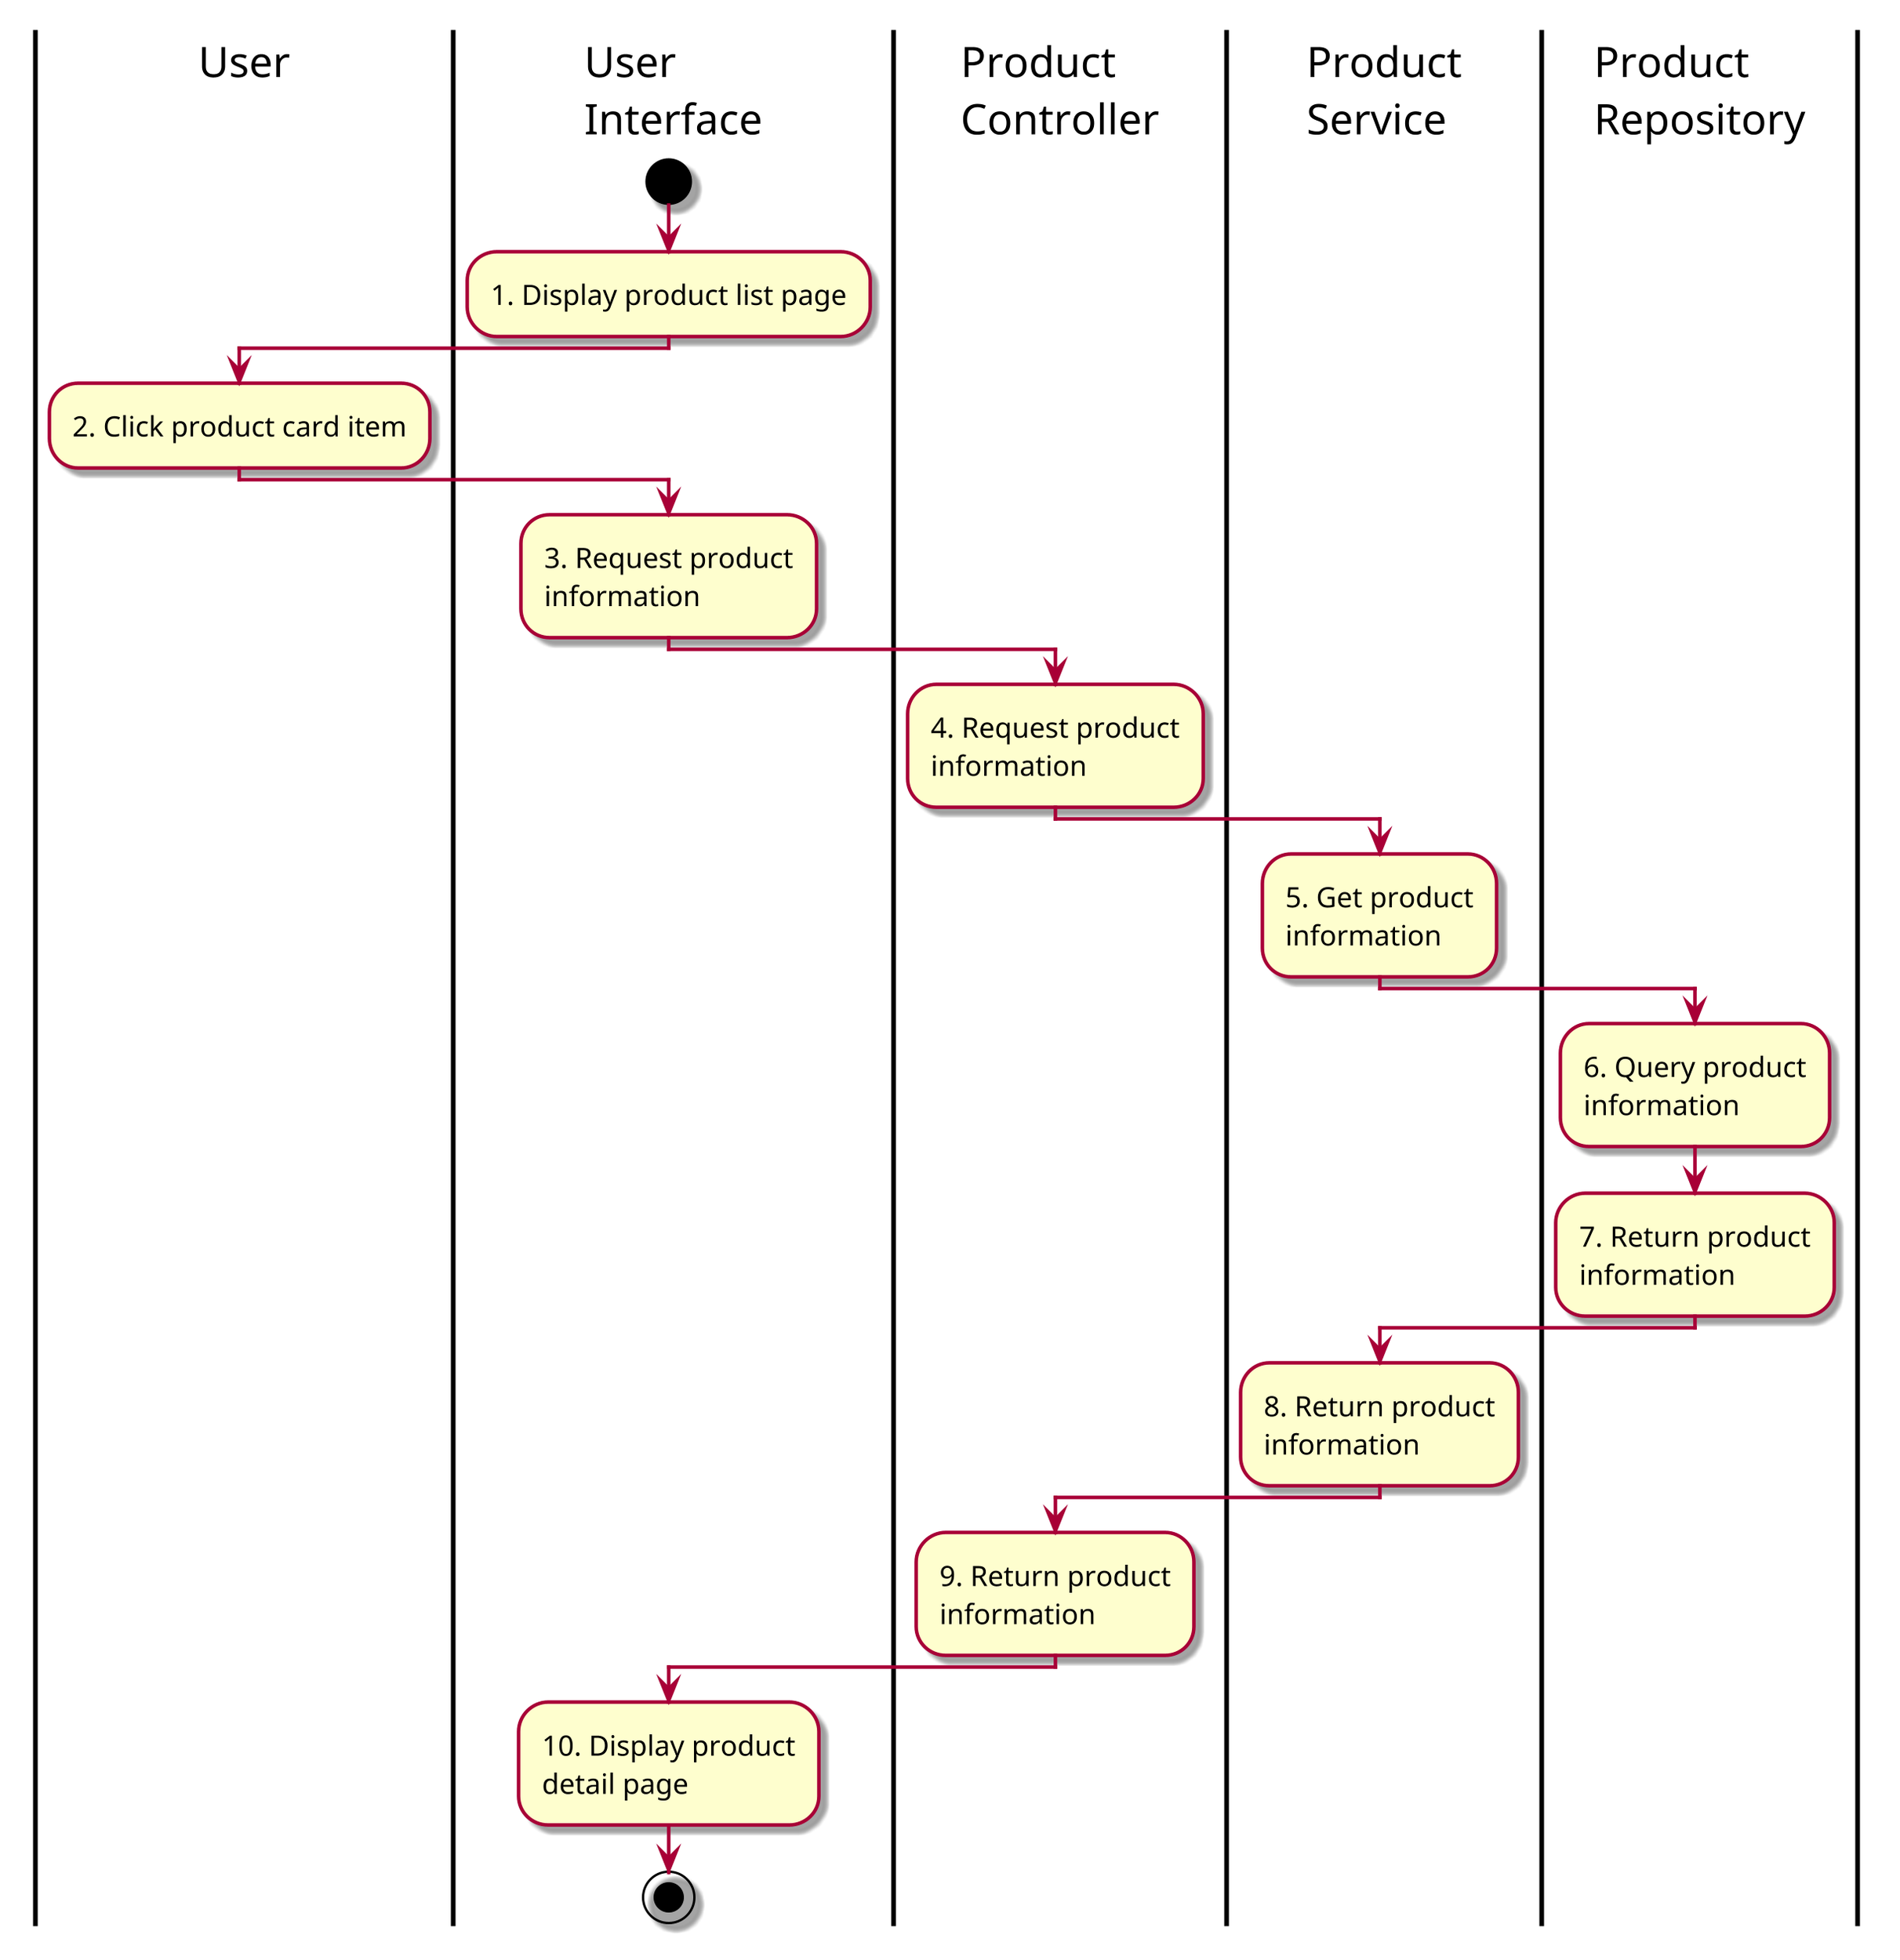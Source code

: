 @startuml ActviewProductInfo

skin rose
scale 3

|User|
|User\nInterface|
|Product\nController|
|Product\nService|
|Product\nRepository|
|User\nInterface|
start
:1. Display product list page;
|User|
:2. Click product card item;
|User\nInterface|
:3. Request product\ninformation;
|Product\nController|
:4. Request product\ninformation;
|Product\nService|
:5. Get product\ninformation;
|Product\nRepository|
:6. Query product\ninformation;
:7. Return product\ninformation;
|Product\nService|
:8. Return product\ninformation;
|Product\nController|
:9. Return product\ninformation;
|User\nInterface|
:10. Display product\ndetail page;
stop

@enduml